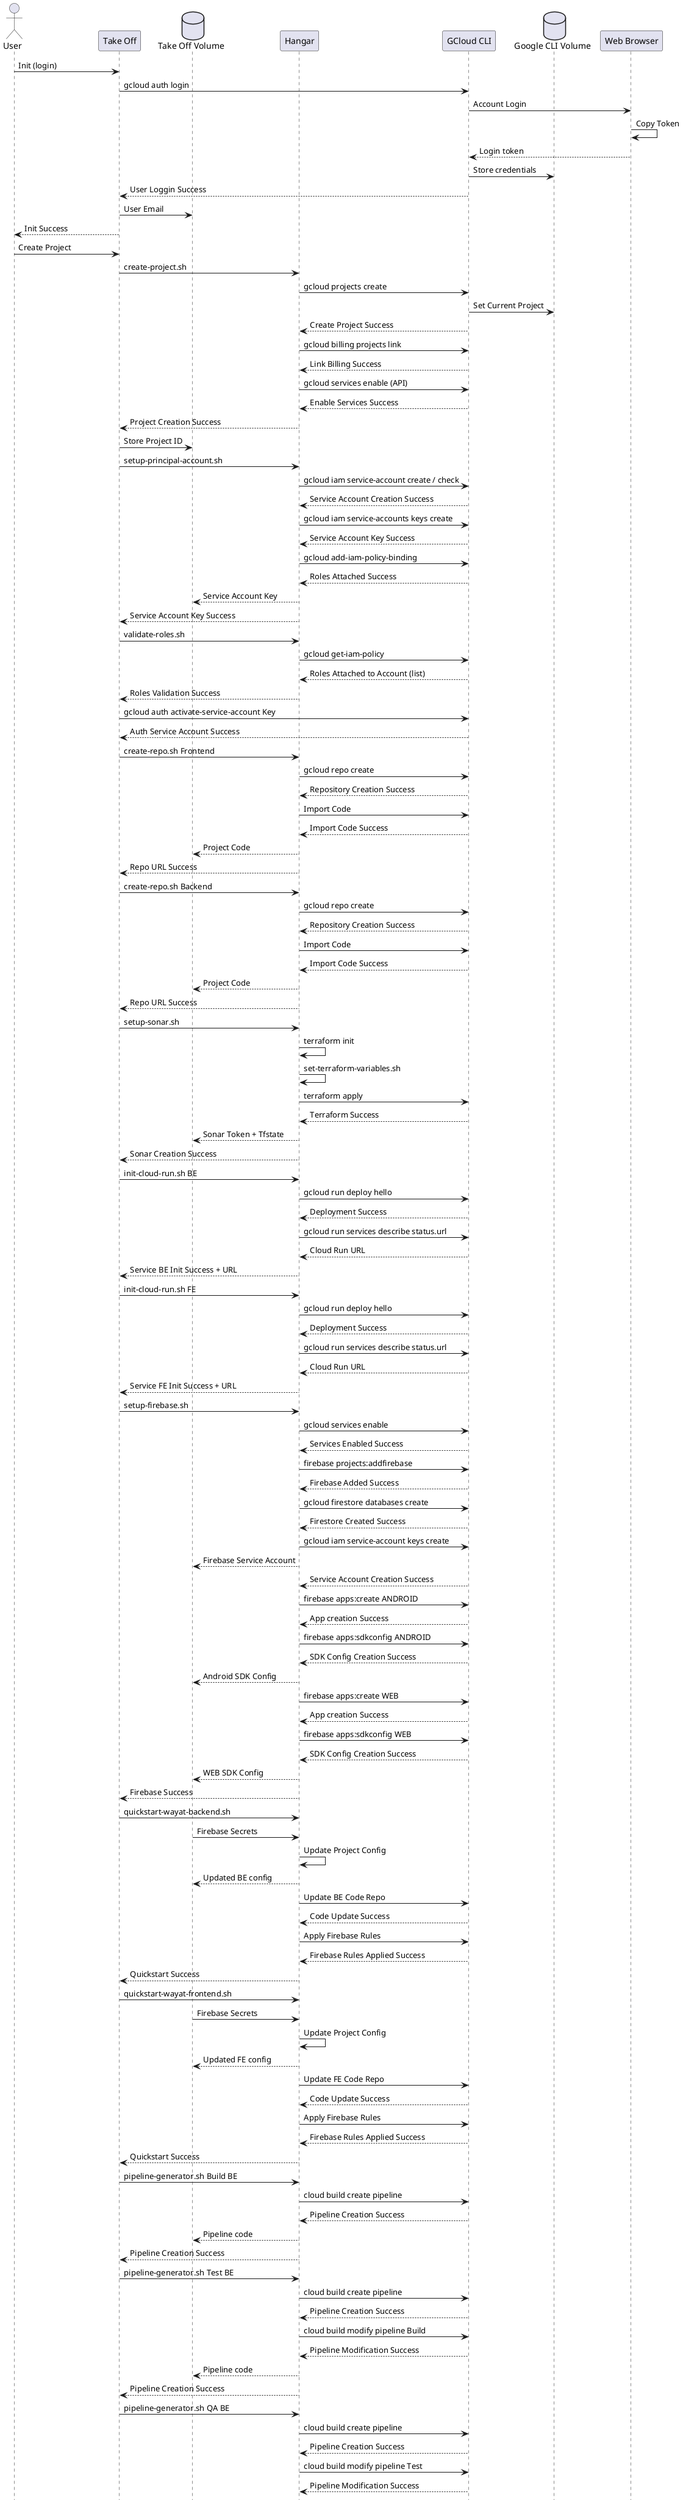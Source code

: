@startuml sequence

actor       User                as User
participant "Take Off"          as TakeOff
database    "Take Off Volume"    as Cache
participant "Hangar"            as Hangar
participant "GCloud CLI"        as Gcloud
database    "Google CLI Volume"         as Clicache
participant "Web Browser"       as Web


User -> TakeOff : Init (login)
TakeOff -> Gcloud: gcloud auth login
Gcloud -> Web: Account Login
Web -> Web : Copy Token
Web --> Gcloud: Login token
Gcloud -> Clicache: Store credentials
Gcloud --> TakeOff: User Loggin Success
TakeOff -> Cache: User Email
TakeOff --> User : Init Success


User -> TakeOff : Create Project

TakeOff -> Hangar : create-project.sh
Hangar -> Gcloud : gcloud projects create
Gcloud -> Clicache : Set Current Project
Gcloud --> Hangar : Create Project Success
Hangar -> Gcloud : gcloud billing projects link
Gcloud --> Hangar : Link Billing Success
Hangar -> Gcloud : gcloud services enable (API)
Gcloud --> Hangar : Enable Services Success
Hangar --> TakeOff : Project Creation Success
TakeOff -> Cache : Store Project ID

TakeOff -> Hangar : setup-principal-account.sh
Hangar -> Gcloud : gcloud iam service-account create / check
Gcloud --> Hangar : Service Account Creation Success
Hangar -> Gcloud : gcloud iam service-accounts keys create
Gcloud --> Hangar : Service Account Key Success
Hangar -> Gcloud : gcloud add-iam-policy-binding
Gcloud --> Hangar : Roles Attached Success
Hangar --> Cache : Service Account Key
Hangar --> TakeOff : Service Account Key Success


TakeOff -> Hangar : validate-roles.sh
' Opcional
Hangar -> Gcloud : gcloud get-iam-policy
Gcloud --> Hangar : Roles Attached to Account (list)
Hangar --> TakeOff : Roles Validation Success
' Revisar Como gestionar esta key
TakeOff -> Gcloud : gcloud auth activate-service-account Key
Gcloud --> TakeOff : Auth Service Account Success


TakeOff -> Hangar : create-repo.sh Frontend
Hangar -> Gcloud : gcloud repo create
Gcloud --> Hangar : Repository Creation Success
Hangar -> Gcloud : Import Code
Gcloud --> Hangar : Import Code Success
Hangar --> Cache : Project Code
Hangar --> TakeOff : Repo URL Success

TakeOff -> Hangar : create-repo.sh Backend
Hangar -> Gcloud : gcloud repo create
Gcloud --> Hangar : Repository Creation Success
Hangar -> Gcloud : Import Code
Gcloud --> Hangar : Import Code Success
Hangar --> Cache : Project Code
Hangar --> TakeOff : Repo URL Success

TakeOff -> Hangar : setup-sonar.sh
Hangar -> Hangar : terraform init
Hangar -> Hangar : set-terraform-variables.sh
Hangar -> Gcloud : terraform apply
Gcloud --> Hangar : Terraform Success
Hangar --> Cache : Sonar Token + Tfstate
Hangar --> TakeOff : Sonar Creation Success

TakeOff -> Hangar : init-cloud-run.sh BE
Hangar -> Gcloud :  gcloud run deploy hello
Gcloud --> Hangar : Deployment Success
Hangar -> Gcloud : gcloud run services describe status.url
Gcloud --> Hangar : Cloud Run URL
Hangar --> TakeOff : Service BE Init Success + URL

TakeOff -> Hangar : init-cloud-run.sh FE
Hangar -> Gcloud :  gcloud run deploy hello
Gcloud --> Hangar : Deployment Success
Hangar -> Gcloud : gcloud run services describe status.url
Gcloud --> Hangar : Cloud Run URL
Hangar --> TakeOff : Service FE Init Success + URL

TakeOff -> Hangar : setup-firebase.sh
Hangar -> Gcloud : gcloud services enable
Gcloud --> Hangar : Services Enabled Success
Hangar -> Gcloud : firebase projects:addfirebase
Gcloud --> Hangar : Firebase Added Success
Hangar -> Gcloud : gcloud firestore databases create
Gcloud --> Hangar : Firestore Created Success
Hangar -> Gcloud : gcloud iam service-account keys create
Hangar --> Cache : Firebase Service Account
Gcloud --> Hangar : Service Account Creation Success
Hangar -> Gcloud : firebase apps:create ANDROID
Gcloud --> Hangar : App creation Success
Hangar -> Gcloud : firebase apps:sdkconfig ANDROID
Gcloud --> Hangar : SDK Config Creation Success
Hangar --> Cache : Android SDK Config
Hangar -> Gcloud : firebase apps:create WEB
Gcloud --> Hangar : App creation Success
Hangar -> Gcloud : firebase apps:sdkconfig WEB
Gcloud --> Hangar : SDK Config Creation Success
Hangar --> Cache : WEB SDK Config

Hangar --> TakeOff : Firebase Success

TakeOff -> Hangar : quickstart-wayat-backend.sh
Cache -> Hangar : Firebase Secrets
Hangar -> Hangar : Update Project Config
Hangar --> Cache : Updated BE config
Hangar -> Gcloud : Update BE Code Repo
Gcloud --> Hangar : Code Update Success
Hangar -> Gcloud : Apply Firebase Rules
Gcloud --> Hangar : Firebase Rules Applied Success
Hangar --> TakeOff : Quickstart Success

TakeOff -> Hangar : quickstart-wayat-frontend.sh
Cache -> Hangar : Firebase Secrets
Hangar -> Hangar : Update Project Config
Hangar --> Cache : Updated FE config
Hangar -> Gcloud : Update FE Code Repo
Gcloud --> Hangar : Code Update Success
Hangar -> Gcloud : Apply Firebase Rules
Gcloud --> Hangar : Firebase Rules Applied Success
Hangar --> TakeOff : Quickstart Success

TakeOff -> Hangar : pipeline-generator.sh Build BE
Hangar -> Gcloud : cloud build create pipeline
Gcloud --> Hangar : Pipeline Creation Success
Hangar --> Cache : Pipeline code
Hangar --> TakeOff : Pipeline Creation Success
TakeOff -> Hangar : pipeline-generator.sh Test BE
Hangar -> Gcloud : cloud build create pipeline
Gcloud --> Hangar : Pipeline Creation Success
Hangar -> Gcloud : cloud build modify pipeline Build
Gcloud --> Hangar : Pipeline Modification Success
Hangar --> Cache : Pipeline code
Hangar --> TakeOff : Pipeline Creation Success
TakeOff -> Hangar : pipeline-generator.sh QA BE
Hangar -> Gcloud : cloud build create pipeline
Gcloud --> Hangar : Pipeline Creation Success
Hangar -> Gcloud : cloud build modify pipeline Test
Gcloud --> Hangar : Pipeline Modification Success
Hangar --> Cache : Pipeline code
Hangar --> TakeOff : Pipeline Creation Success
TakeOff -> Hangar : pipeline-generator.sh Package BE
Hangar -> Gcloud : cloud build create pipeline
Gcloud --> Hangar : Pipeline Creation Success
Hangar -> Gcloud : cloud build modify pipeline Test
Gcloud --> Hangar : Pipeline Modification Success
Hangar --> Cache : Pipeline code
Hangar --> TakeOff : Pipeline Creation Success
TakeOff -> Hangar : pipeline-generator.sh Deploy Cloud Run BE
Hangar -> Gcloud : cloud build create pipeline
Gcloud --> Hangar : Pipeline Creation Success
Hangar -> Gcloud : cloud build modify pipeline Package 
Gcloud --> Hangar : Pipeline Modification Success
Hangar --> Cache : Pipeline code
Hangar --> TakeOff : Pipeline Creation Success

TakeOff -> Hangar : pipeline-generator.sh Build FE
Hangar -> Gcloud : cloud build create pipeline
Gcloud --> Hangar : Pipeline Creation Success
Hangar --> Cache : Pipeline code
Hangar --> TakeOff : Pipeline Creation Success
TakeOff -> Hangar : pipeline-generator.sh Test FE
Hangar -> Gcloud : cloud build create pipeline
Gcloud --> Hangar : Pipeline Creation Success
Hangar -> Gcloud : cloud build modify pipeline Build
Gcloud --> Hangar : Pipeline Modification Success
Hangar --> Cache : Pipeline code
Hangar --> TakeOff : Pipeline Creation Success
TakeOff -> Hangar : pipeline-generator.sh QA FE
Hangar -> Gcloud : cloud build create pipeline
Gcloud --> Hangar : Pipeline Creation Success
Hangar -> Gcloud : cloud build modify pipeline Test
Gcloud --> Hangar : Pipeline Modification Success
Hangar --> Cache : Pipeline code
Hangar --> TakeOff : Pipeline Creation Success
TakeOff -> Hangar : pipeline-generator.sh Package FE
Hangar -> Gcloud : cloud build create pipeline
Gcloud --> Hangar : Pipeline Creation Success
Hangar -> Gcloud : cloud build modify pipeline Test
Gcloud --> Hangar : Pipeline Modification Success
Hangar --> Cache : Pipeline code
Hangar --> TakeOff : Pipeline Creation Success
TakeOff -> Hangar : pipeline-generator.sh Deploy Cloud Run FE
Hangar -> Gcloud : cloud build create pipeline
Gcloud --> Hangar : Pipeline Creation Success
Hangar -> Gcloud : cloud build modify pipeline Package
Gcloud --> Hangar : Pipeline Modification Success
Hangar --> Cache : Pipeline code
Hangar --> TakeOff : Pipeline Creation Success

TakeOff --> User : Project Creation Success
@enduml